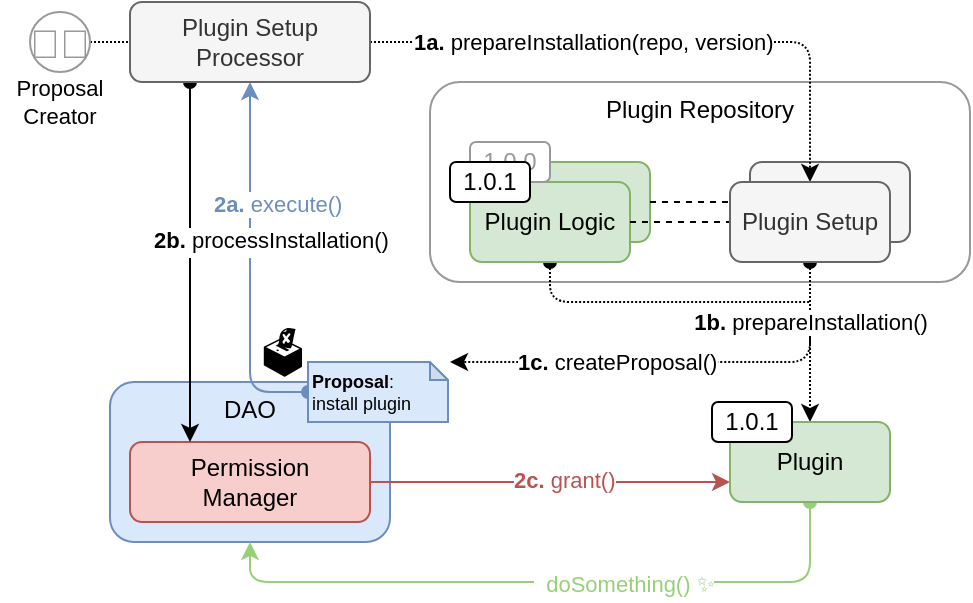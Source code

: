 <mxfile compressed="false" version="20.3.0" type="device">
  <diagram id="X8JupkG_frpfl3048SV1" name="Seite-1">
    <mxGraphModel dx="358" dy="655" grid="1" gridSize="10" guides="1" tooltips="1" connect="1" arrows="1" fold="1" page="1" pageScale="1" pageWidth="827" pageHeight="1169" math="0" shadow="0">
      <root>
        <mxCell id="0" />
        <mxCell id="1" parent="0" />
        <mxCell id="COB3fIWdXcqoQqjXrbWP-15" value="&lt;b&gt;1c.&lt;/b&gt; createProposal()" style="edgeStyle=orthogonalEdgeStyle;rounded=1;orthogonalLoop=1;jettySize=auto;html=1;endArrow=classic;endFill=1;strokeColor=default;align=left;jumpStyle=none;dashed=1;dashPattern=1 1;startArrow=none;startFill=0;" parent="1" edge="1">
          <mxGeometry x="0.684" relative="1" as="geometry">
            <mxPoint x="570" y="170" as="sourcePoint" />
            <mxPoint x="390" y="189.98" as="targetPoint" />
            <Array as="points">
              <mxPoint x="570" y="189.98" />
            </Array>
            <mxPoint as="offset" />
          </mxGeometry>
        </mxCell>
        <mxCell id="QeQ9D6eCI_H8n2r237_F-6" value="Plugin Repository" style="rounded=1;whiteSpace=wrap;html=1;verticalAlign=top;strokeColor=#999999;" parent="1" vertex="1">
          <mxGeometry x="380" y="50" width="270" height="100" as="geometry" />
        </mxCell>
        <mxCell id="QeQ9D6eCI_H8n2r237_F-25" style="edgeStyle=orthogonalEdgeStyle;rounded=0;orthogonalLoop=1;jettySize=auto;html=1;fontFamily=Helvetica;endArrow=classic;endFill=1;strokeColor=#000000;entryX=0.5;entryY=0;entryDx=0;entryDy=0;startArrow=oval;startFill=1;dashed=1;dashPattern=1 1;exitX=0.5;exitY=1;exitDx=0;exitDy=0;" parent="1" source="QeQ9D6eCI_H8n2r237_F-7" target="QeQ9D6eCI_H8n2r237_F-22" edge="1">
          <mxGeometry relative="1" as="geometry">
            <mxPoint x="570" y="180" as="sourcePoint" />
            <Array as="points" />
          </mxGeometry>
        </mxCell>
        <mxCell id="COB3fIWdXcqoQqjXrbWP-33" value="&lt;b style=&quot;font-size: 11px;&quot;&gt;1b.&lt;/b&gt;&lt;span style=&quot;font-size: 11px;&quot;&gt;&amp;nbsp;prepareInstallation()&lt;/span&gt;" style="edgeLabel;html=1;align=center;verticalAlign=middle;resizable=0;points=[];fontSize=9;fontColor=#000000;" parent="QeQ9D6eCI_H8n2r237_F-25" vertex="1" connectable="0">
          <mxGeometry x="0.405" y="-1" relative="1" as="geometry">
            <mxPoint x="1" y="-26" as="offset" />
          </mxGeometry>
        </mxCell>
        <mxCell id="QeQ9D6eCI_H8n2r237_F-17" value="DAO" style="rounded=1;whiteSpace=wrap;html=1;verticalAlign=top;fillColor=#dae8fc;strokeColor=#6c8ebf;" parent="1" vertex="1">
          <mxGeometry x="220" y="200" width="140" height="80" as="geometry" />
        </mxCell>
        <mxCell id="QeQ9D6eCI_H8n2r237_F-32" style="edgeStyle=orthogonalEdgeStyle;rounded=1;orthogonalLoop=1;jettySize=auto;html=1;exitX=0.5;exitY=1;exitDx=0;exitDy=0;fontFamily=Helvetica;endArrow=none;endFill=0;strokeColor=#000000;startArrow=oval;startFill=1;dashed=1;dashPattern=1 1;" parent="1" source="QeQ9D6eCI_H8n2r237_F-4" edge="1">
          <mxGeometry relative="1" as="geometry">
            <mxPoint x="581.0" y="180" as="sourcePoint" />
            <mxPoint x="570" y="160" as="targetPoint" />
            <Array as="points">
              <mxPoint x="440" y="160" />
              <mxPoint x="570" y="160" />
            </Array>
          </mxGeometry>
        </mxCell>
        <mxCell id="QeQ9D6eCI_H8n2r237_F-29" style="edgeStyle=orthogonalEdgeStyle;rounded=1;orthogonalLoop=1;jettySize=auto;html=1;entryX=0.5;entryY=1;entryDx=0;entryDy=0;fontFamily=Helvetica;fontColor=#FF3333;endArrow=classic;endFill=1;strokeColor=#97D077;startArrow=oval;startFill=1;exitX=0.5;exitY=1;exitDx=0;exitDy=0;" parent="1" source="QeQ9D6eCI_H8n2r237_F-22" target="QeQ9D6eCI_H8n2r237_F-17" edge="1">
          <mxGeometry relative="1" as="geometry">
            <Array as="points">
              <mxPoint x="570" y="300" />
              <mxPoint x="290" y="300" />
            </Array>
            <mxPoint x="580" y="280" as="sourcePoint" />
          </mxGeometry>
        </mxCell>
        <mxCell id="QeQ9D6eCI_H8n2r237_F-31" value="&amp;nbsp; doSomething() ✨" style="edgeLabel;html=1;align=left;verticalAlign=middle;resizable=0;points=[];fontFamily=Helvetica;fontColor=#97D077;" parent="QeQ9D6eCI_H8n2r237_F-29" vertex="1" connectable="0">
          <mxGeometry x="0.001" y="1" relative="1" as="geometry">
            <mxPoint x="-10" as="offset" />
          </mxGeometry>
        </mxCell>
        <mxCell id="QeQ9D6eCI_H8n2r237_F-11" style="edgeStyle=orthogonalEdgeStyle;rounded=0;orthogonalLoop=1;jettySize=auto;html=1;exitX=1;exitY=0.5;exitDx=0;exitDy=0;strokeColor=default;endArrow=none;endFill=0;dashed=1;" parent="1" edge="1">
          <mxGeometry relative="1" as="geometry">
            <mxPoint x="520" y="130" as="targetPoint" />
          </mxGeometry>
        </mxCell>
        <mxCell id="u4ToR_9xVMkJngpt0C1o-3" value="" style="rounded=1;whiteSpace=wrap;html=1;fillColor=#d5e8d4;strokeColor=#82b366;" parent="1" vertex="1">
          <mxGeometry x="410" y="90" width="80" height="40" as="geometry" />
        </mxCell>
        <mxCell id="QeQ9D6eCI_H8n2r237_F-4" value="Plugin Logic" style="rounded=1;whiteSpace=wrap;html=1;fillColor=#d5e8d4;strokeColor=#82b366;" parent="1" vertex="1">
          <mxGeometry x="400" y="100" width="80" height="40" as="geometry" />
        </mxCell>
        <mxCell id="QeQ9D6eCI_H8n2r237_F-12" style="edgeStyle=orthogonalEdgeStyle;rounded=0;orthogonalLoop=1;jettySize=auto;html=1;exitX=1;exitY=0.5;exitDx=0;exitDy=0;entryX=0;entryY=0.5;entryDx=0;entryDy=0;strokeColor=default;endArrow=none;endFill=0;dashed=1;startArrow=none;startFill=0;" parent="1" source="QeQ9D6eCI_H8n2r237_F-4" target="QeQ9D6eCI_H8n2r237_F-7" edge="1">
          <mxGeometry relative="1" as="geometry">
            <mxPoint x="560" y="110" as="sourcePoint" />
            <mxPoint x="620" y="110" as="targetPoint" />
          </mxGeometry>
        </mxCell>
        <mxCell id="QeQ9D6eCI_H8n2r237_F-13" style="edgeStyle=orthogonalEdgeStyle;rounded=0;orthogonalLoop=1;jettySize=auto;html=1;exitX=1;exitY=0.5;exitDx=0;exitDy=0;strokeColor=default;endArrow=none;endFill=0;dashed=1;startArrow=none;startFill=0;" parent="1" source="u4ToR_9xVMkJngpt0C1o-3" target="QeQ9D6eCI_H8n2r237_F-8" edge="1">
          <mxGeometry relative="1" as="geometry">
            <mxPoint x="520" y="130" as="sourcePoint" />
            <mxPoint x="580" y="130" as="targetPoint" />
          </mxGeometry>
        </mxCell>
        <mxCell id="QeQ9D6eCI_H8n2r237_F-8" value="" style="rounded=1;whiteSpace=wrap;html=1;fillColor=#f5f5f5;strokeColor=#666666;fontColor=#333333;" parent="1" vertex="1">
          <mxGeometry x="540" y="90" width="80" height="40" as="geometry" />
        </mxCell>
        <mxCell id="QeQ9D6eCI_H8n2r237_F-16" value="&lt;b&gt;1a.&lt;/b&gt;&amp;nbsp;prepareInstallation(repo, version)" style="edgeStyle=orthogonalEdgeStyle;rounded=1;orthogonalLoop=1;jettySize=auto;html=1;endArrow=classic;endFill=1;strokeColor=default;align=left;entryX=0.5;entryY=0;entryDx=0;entryDy=0;dashed=1;dashPattern=1 1;" parent="1" target="QeQ9D6eCI_H8n2r237_F-7" edge="1">
          <mxGeometry x="-0.862" relative="1" as="geometry">
            <mxPoint x="350" y="30" as="sourcePoint" />
            <mxPoint x="250" y="80" as="targetPoint" />
            <Array as="points">
              <mxPoint x="570" y="30" />
            </Array>
            <mxPoint as="offset" />
          </mxGeometry>
        </mxCell>
        <mxCell id="QeQ9D6eCI_H8n2r237_F-19" value="" style="edgeStyle=orthogonalEdgeStyle;rounded=0;orthogonalLoop=1;jettySize=auto;html=1;exitX=1;exitY=0.5;exitDx=0;exitDy=0;fontFamily=Courier New;endArrow=classic;endFill=1;strokeColor=#B85450;entryX=0;entryY=0.75;entryDx=0;entryDy=0;" parent="1" source="QeQ9D6eCI_H8n2r237_F-18" target="QeQ9D6eCI_H8n2r237_F-22" edge="1">
          <mxGeometry x="0.838" relative="1" as="geometry">
            <mxPoint x="569" y="250" as="targetPoint" />
            <Array as="points" />
            <mxPoint as="offset" />
            <mxPoint x="399" y="260" as="sourcePoint" />
          </mxGeometry>
        </mxCell>
        <mxCell id="QeQ9D6eCI_H8n2r237_F-21" value="&lt;font color=&quot;#b85450&quot; face=&quot;Helvetica&quot;&gt;&lt;b style=&quot;&quot;&gt;2c.&lt;/b&gt; grant()&lt;/font&gt;" style="edgeLabel;html=1;align=left;verticalAlign=middle;resizable=0;points=[];fontFamily=Courier New;fontColor=#FF3333;" parent="QeQ9D6eCI_H8n2r237_F-19" vertex="1" connectable="0">
          <mxGeometry x="-0.07" y="1" relative="1" as="geometry">
            <mxPoint x="-14" y="1" as="offset" />
          </mxGeometry>
        </mxCell>
        <mxCell id="QeQ9D6eCI_H8n2r237_F-18" value="Permission&lt;br&gt;Manager" style="rounded=1;whiteSpace=wrap;html=1;fillColor=#f8cecc;strokeColor=#b85450;" parent="1" vertex="1">
          <mxGeometry x="230" y="230" width="120" height="40" as="geometry" />
        </mxCell>
        <mxCell id="QeQ9D6eCI_H8n2r237_F-22" value="Plugin" style="rounded=1;whiteSpace=wrap;html=1;fillColor=#d5e8d4;strokeColor=#82b366;" parent="1" vertex="1">
          <mxGeometry x="530" y="220" width="80" height="40" as="geometry" />
        </mxCell>
        <mxCell id="QeQ9D6eCI_H8n2r237_F-23" value="1.0.1" style="rounded=1;whiteSpace=wrap;html=1;verticalAlign=middle;" parent="1" vertex="1">
          <mxGeometry x="521" y="210" width="40" height="20" as="geometry" />
        </mxCell>
        <mxCell id="QeQ9D6eCI_H8n2r237_F-1" value="&lt;font color=&quot;#999999&quot;&gt;1.0.0&lt;/font&gt;" style="rounded=1;whiteSpace=wrap;html=1;verticalAlign=middle;strokeColor=#999999;" parent="1" vertex="1">
          <mxGeometry x="400" y="80" width="40" height="20" as="geometry" />
        </mxCell>
        <mxCell id="QeQ9D6eCI_H8n2r237_F-5" value="1.0.1" style="rounded=1;whiteSpace=wrap;html=1;verticalAlign=middle;" parent="1" vertex="1">
          <mxGeometry x="390" y="90" width="40" height="20" as="geometry" />
        </mxCell>
        <mxCell id="QeQ9D6eCI_H8n2r237_F-15" value="" style="edgeStyle=orthogonalEdgeStyle;rounded=1;orthogonalLoop=1;jettySize=auto;html=1;endArrow=classic;endFill=1;strokeColor=#6c8ebf;startArrow=oval;startFill=1;fillColor=#dae8fc;align=left;horizontal=1;exitX=0;exitY=0.5;exitDx=0;exitDy=0;exitPerimeter=0;verticalAlign=middle;" parent="1" source="COB3fIWdXcqoQqjXrbWP-19" edge="1">
          <mxGeometry x="0.022" relative="1" as="geometry">
            <mxPoint x="290" y="200" as="sourcePoint" />
            <mxPoint x="290" y="50" as="targetPoint" />
            <Array as="points">
              <mxPoint x="290" y="205" />
              <mxPoint x="290" y="50" />
            </Array>
            <mxPoint as="offset" />
          </mxGeometry>
        </mxCell>
        <mxCell id="COB3fIWdXcqoQqjXrbWP-30" value="&lt;font color=&quot;#6c8ebf&quot;&gt;&lt;b style=&quot;&quot;&gt;2a.&lt;/b&gt;&lt;span style=&quot;&quot;&gt;&amp;nbsp;execute()&lt;/span&gt;&lt;/font&gt;" style="edgeLabel;html=1;align=left;verticalAlign=middle;resizable=0;points=[];fontSize=11;fontColor=#000000;horizontal=1;" parent="QeQ9D6eCI_H8n2r237_F-15" vertex="1" connectable="0">
          <mxGeometry x="0.015" relative="1" as="geometry">
            <mxPoint x="-20" y="-30" as="offset" />
          </mxGeometry>
        </mxCell>
        <mxCell id="COB3fIWdXcqoQqjXrbWP-19" value="&lt;div style=&quot;font-size: 9px;&quot;&gt;&lt;span style=&quot;background-color: initial;&quot;&gt;&lt;font style=&quot;font-size: 9px;&quot;&gt;&lt;b style=&quot;&quot;&gt;Proposal&lt;/b&gt;:&lt;/font&gt;&lt;/span&gt;&lt;/div&gt;&lt;div style=&quot;font-size: 9px;&quot;&gt;&lt;span style=&quot;background-color: initial;&quot;&gt;&lt;font style=&quot;font-size: 9px;&quot;&gt;install plugin&lt;/font&gt;&lt;/span&gt;&lt;/div&gt;" style="shape=note;whiteSpace=wrap;html=1;backgroundOutline=1;darkOpacity=0.05;rounded=1;shadow=0;size=9;align=left;spacing=2;fillColor=#dae8fc;strokeColor=#6c8ebf;" parent="1" vertex="1">
          <mxGeometry x="319" y="190" width="70" height="30" as="geometry" />
        </mxCell>
        <mxCell id="QeQ9D6eCI_H8n2r237_F-28" value="&lt;font face=&quot;Helvetica&quot; style=&quot;font-size: 11px;&quot;&gt;&lt;b style=&quot;font-size: 11px;&quot;&gt;2b.&lt;/b&gt;&amp;nbsp;processInstallation()&lt;/font&gt;" style="edgeStyle=orthogonalEdgeStyle;rounded=0;orthogonalLoop=1;jettySize=auto;html=1;fontFamily=Courier New;endArrow=classic;endFill=1;strokeColor=#000000;align=left;startArrow=oval;startFill=1;entryX=0.25;entryY=0;entryDx=0;entryDy=0;horizontal=1;exitX=0.25;exitY=1;exitDx=0;exitDy=0;fontSize=11;" parent="1" source="QeQ9D6eCI_H8n2r237_F-14" target="QeQ9D6eCI_H8n2r237_F-18" edge="1">
          <mxGeometry x="-0.111" y="-20" relative="1" as="geometry">
            <mxPoint x="320" y="50" as="sourcePoint" />
            <mxPoint x="630" y="50" as="targetPoint" />
            <mxPoint as="offset" />
            <Array as="points">
              <mxPoint x="260" y="200" />
              <mxPoint x="260" y="200" />
            </Array>
          </mxGeometry>
        </mxCell>
        <mxCell id="QeQ9D6eCI_H8n2r237_F-14" value="Plugin Setup Processor" style="rounded=1;whiteSpace=wrap;html=1;fillColor=#f5f5f5;strokeColor=#666666;fontColor=#333333;" parent="1" vertex="1">
          <mxGeometry x="230" y="10" width="120" height="40" as="geometry" />
        </mxCell>
        <mxCell id="QeQ9D6eCI_H8n2r237_F-7" value="Plugin Setup" style="rounded=1;whiteSpace=wrap;html=1;fillColor=#f5f5f5;strokeColor=#666666;fontColor=#333333;" parent="1" vertex="1">
          <mxGeometry x="530" y="100" width="80" height="40" as="geometry" />
        </mxCell>
        <mxCell id="COB3fIWdXcqoQqjXrbWP-37" value="&lt;font style=&quot;font-size: 20px;&quot;&gt;🗳&lt;/font&gt;" style="text;html=1;align=center;verticalAlign=middle;resizable=0;points=[];autosize=1;strokeColor=none;fillColor=none;fontSize=10;fontColor=#000000;" parent="1" vertex="1">
          <mxGeometry x="286" y="165" width="40" height="40" as="geometry" />
        </mxCell>
        <mxCell id="COB3fIWdXcqoQqjXrbWP-38" style="edgeStyle=orthogonalEdgeStyle;rounded=0;orthogonalLoop=1;jettySize=auto;html=1;endArrow=none;endFill=0;dashed=1;dashPattern=1 1;exitX=1;exitY=0.5;exitDx=0;exitDy=0;entryX=0;entryY=0.5;entryDx=0;entryDy=0;" parent="1" source="COB3fIWdXcqoQqjXrbWP-40" target="QeQ9D6eCI_H8n2r237_F-14" edge="1">
          <mxGeometry relative="1" as="geometry">
            <mxPoint x="220" y="30" as="sourcePoint" />
            <Array as="points" />
            <mxPoint x="220" y="10" as="targetPoint" />
          </mxGeometry>
        </mxCell>
        <mxCell id="COB3fIWdXcqoQqjXrbWP-39" value="" style="group" parent="1" vertex="1" connectable="0">
          <mxGeometry x="165" y="15" width="60" height="60" as="geometry" />
        </mxCell>
        <mxCell id="COB3fIWdXcqoQqjXrbWP-40" value="&lt;font style=&quot;font-size: 20px;&quot;&gt;🧑‍🔧&lt;/font&gt;" style="ellipse;whiteSpace=wrap;html=1;aspect=fixed;labelBackgroundColor=none;strokeColor=#999999;fontSize=20;fontColor=#999999;verticalAlign=bottom;fillColor=none;" parent="COB3fIWdXcqoQqjXrbWP-39" vertex="1">
          <mxGeometry x="15" width="30" height="30" as="geometry" />
        </mxCell>
        <mxCell id="COB3fIWdXcqoQqjXrbWP-41" value="&lt;font color=&quot;#000000&quot;&gt;Proposal&lt;br&gt;Creator&lt;br&gt;&lt;/font&gt;" style="text;html=1;strokeColor=none;fillColor=none;align=center;verticalAlign=middle;whiteSpace=wrap;rounded=0;labelBackgroundColor=#FFFFFF;fontSize=11;fontColor=#999999;" parent="COB3fIWdXcqoQqjXrbWP-39" vertex="1">
          <mxGeometry y="30" width="60" height="30" as="geometry" />
        </mxCell>
      </root>
    </mxGraphModel>
  </diagram>
</mxfile>
